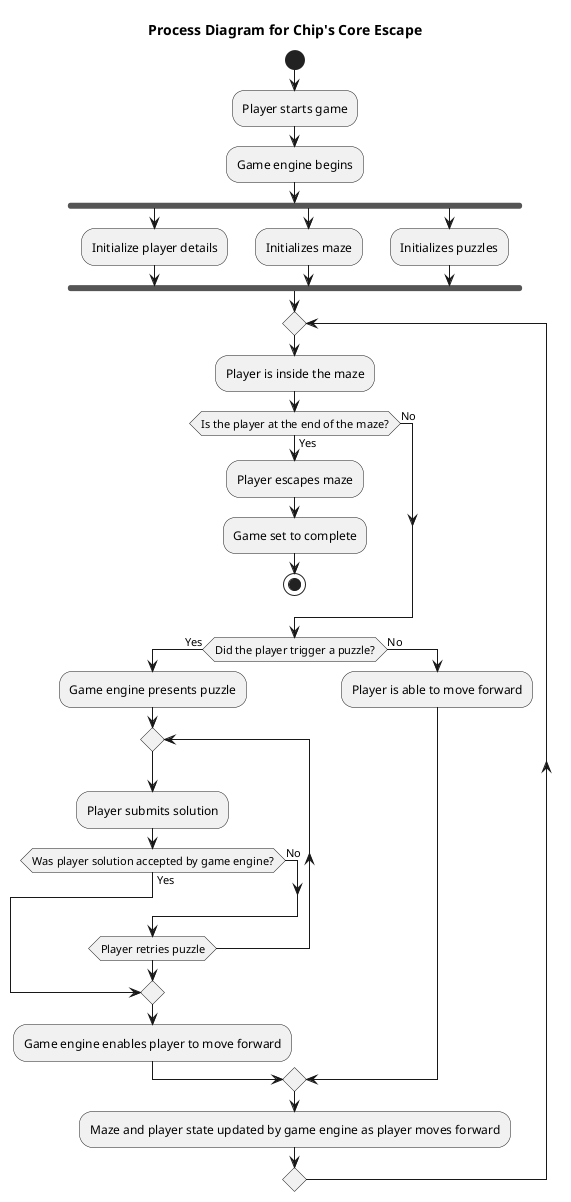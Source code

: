 @startuml process_view
title "Process Diagram for Chip's Core Escape"
start
:Player starts game;
:Game engine begins;
fork
    :Initialize player details;
fork again
    :Initializes maze;
fork again
    :Initializes puzzles;
end fork

repeat
    :Player is inside the maze;
    
    if (Is the player at the end of the maze?) then (Yes)
        :Player escapes maze;
        :Game set to complete;
        stop
    else (No)
    endif
    
    if (Did the player trigger a puzzle?) then (Yes)
        :Game engine presents puzzle;
        repeat
            :Player submits solution;
            
            if (Was player solution accepted by game engine?) then (Yes)
                break
            else (No)
            endif
        repeat while (Player retries puzzle)
        :Game engine enables player to move forward;
    else (No)
        :Player is able to move forward;
    endif
    
    :Maze and player state updated by game engine as player moves forward;

repeat while ()


@enduml















